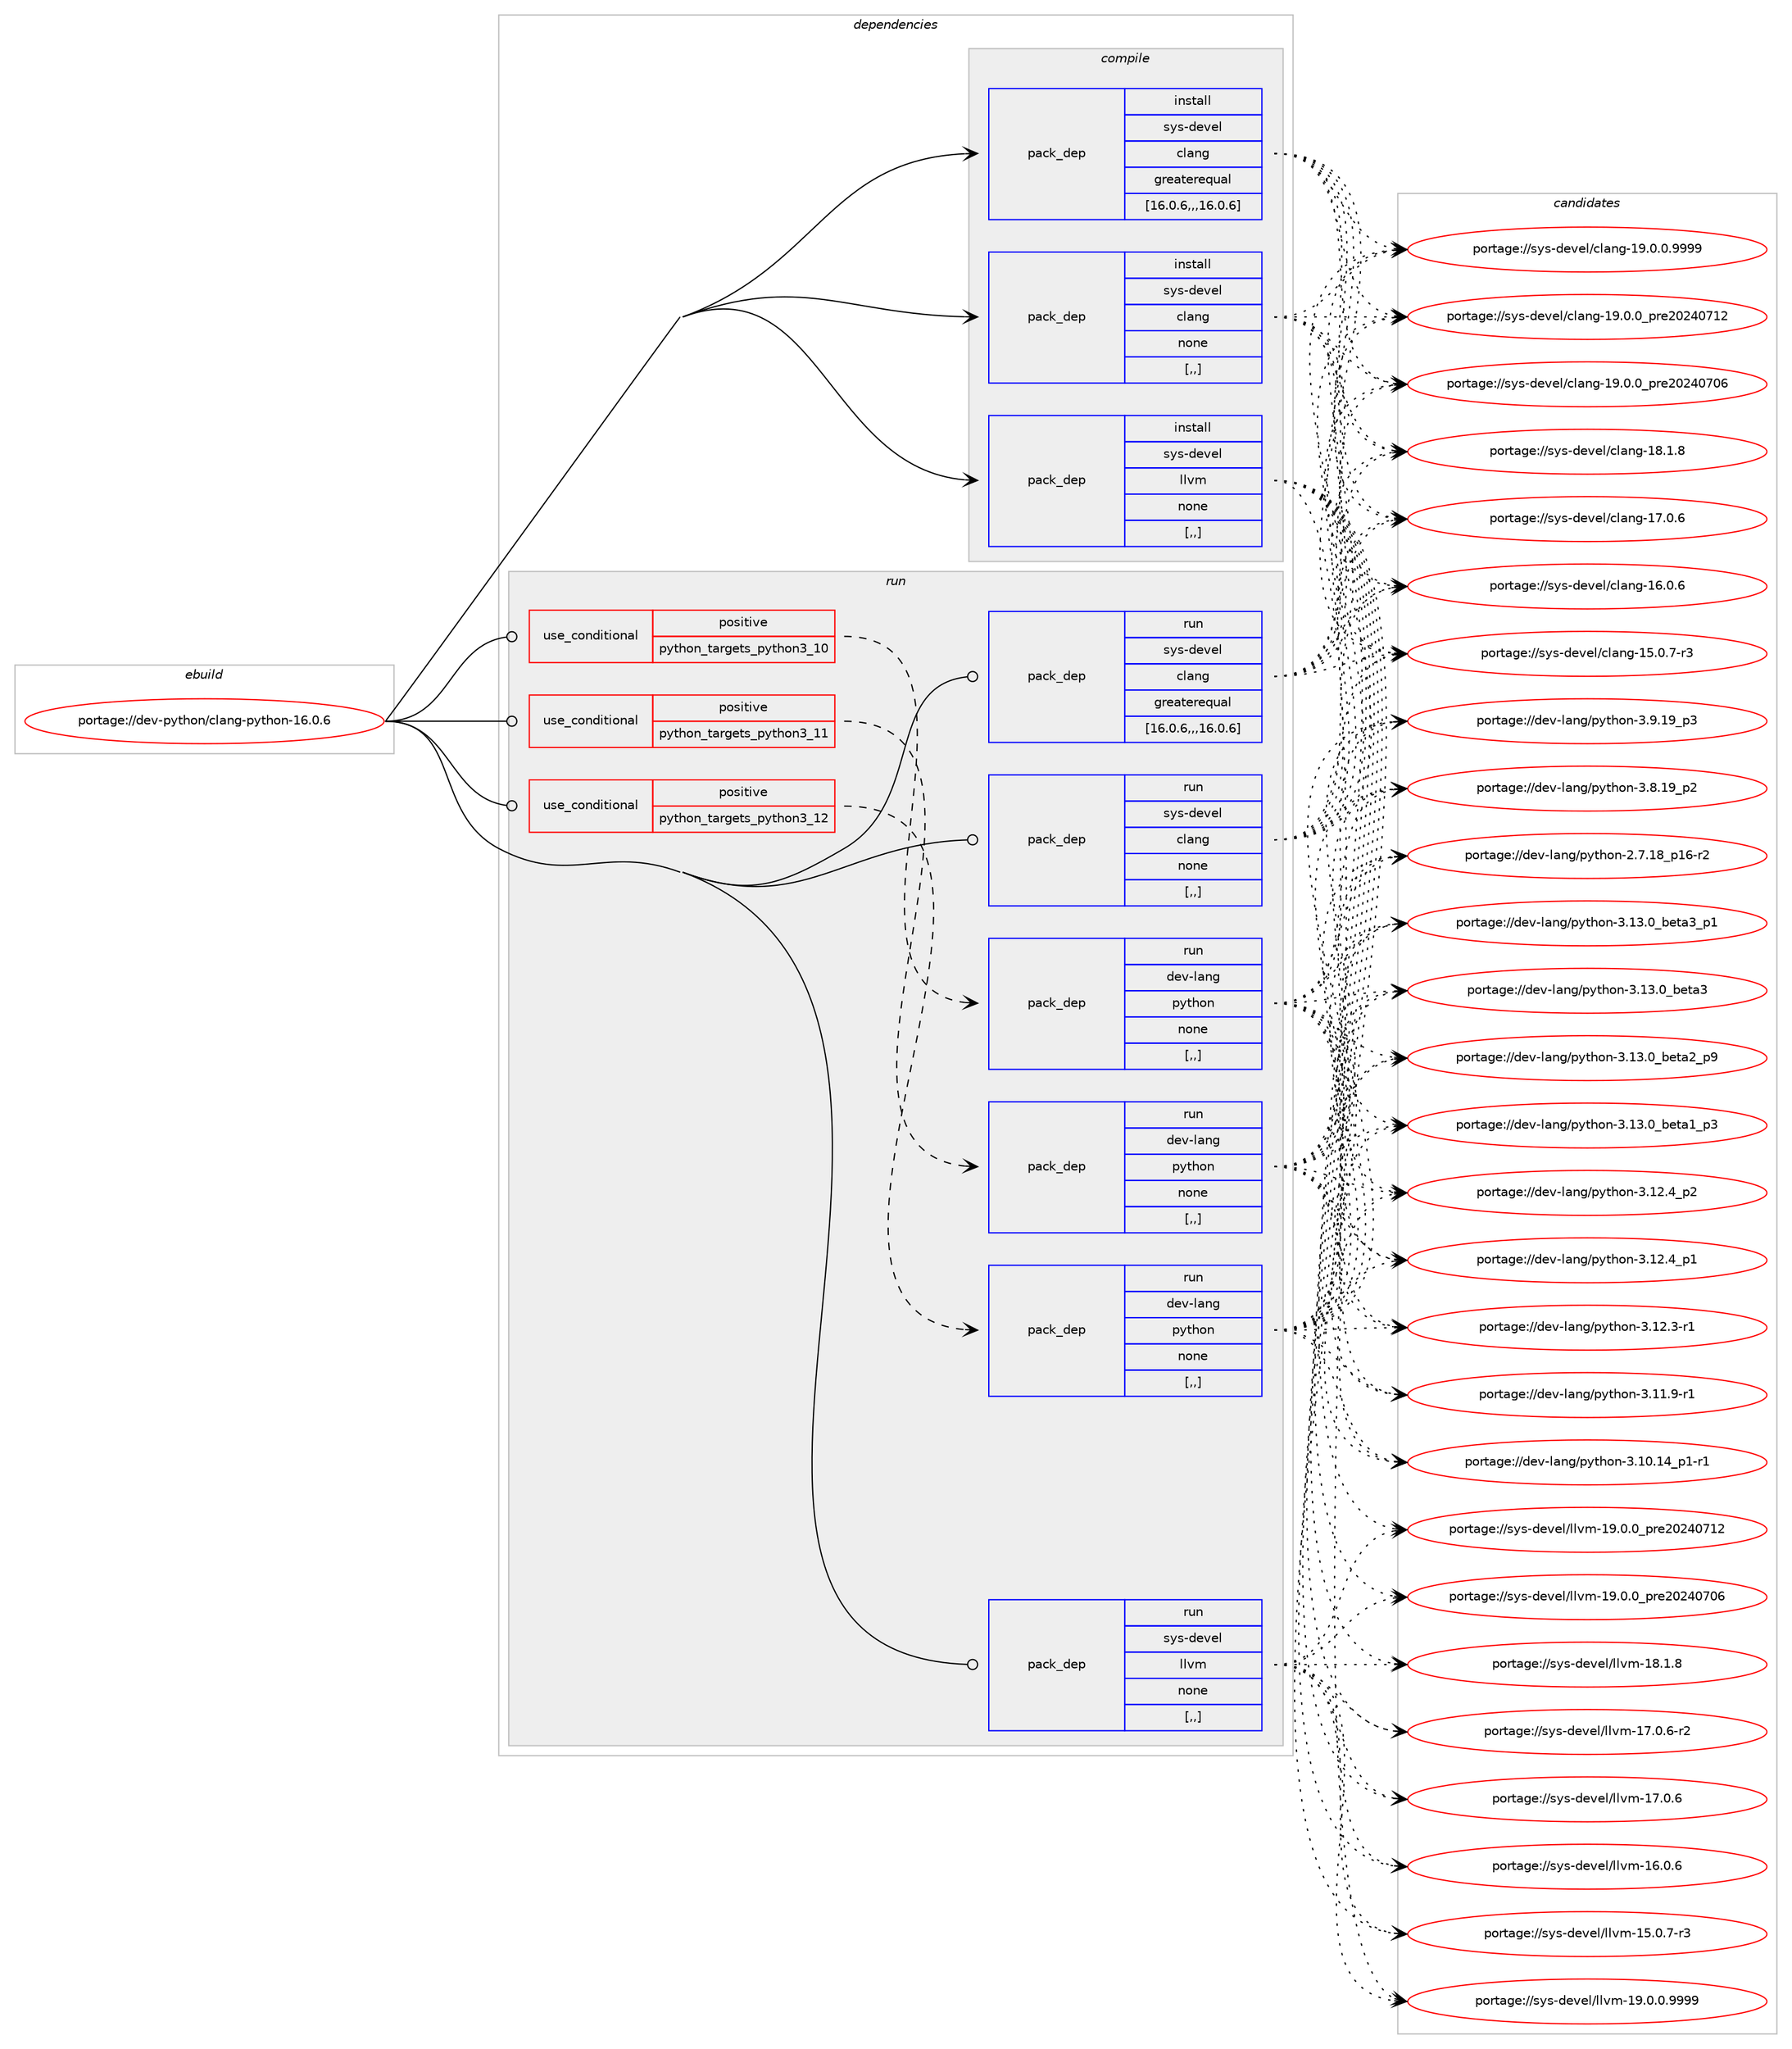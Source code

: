 digraph prolog {

# *************
# Graph options
# *************

newrank=true;
concentrate=true;
compound=true;
graph [rankdir=LR,fontname=Helvetica,fontsize=10,ranksep=1.5];#, ranksep=2.5, nodesep=0.2];
edge  [arrowhead=vee];
node  [fontname=Helvetica,fontsize=10];

# **********
# The ebuild
# **********

subgraph cluster_leftcol {
color=gray;
label=<<i>ebuild</i>>;
id [label="portage://dev-python/clang-python-16.0.6", color=red, width=4, href="../dev-python/clang-python-16.0.6.svg"];
}

# ****************
# The dependencies
# ****************

subgraph cluster_midcol {
color=gray;
label=<<i>dependencies</i>>;
subgraph cluster_compile {
fillcolor="#eeeeee";
style=filled;
label=<<i>compile</i>>;
subgraph pack110520 {
dependency143354 [label=<<TABLE BORDER="0" CELLBORDER="1" CELLSPACING="0" CELLPADDING="4" WIDTH="220"><TR><TD ROWSPAN="6" CELLPADDING="30">pack_dep</TD></TR><TR><TD WIDTH="110">install</TD></TR><TR><TD>sys-devel</TD></TR><TR><TD>clang</TD></TR><TR><TD>greaterequal</TD></TR><TR><TD>[16.0.6,,,16.0.6]</TD></TR></TABLE>>, shape=none, color=blue];
}
id:e -> dependency143354:w [weight=20,style="solid",arrowhead="vee"];
subgraph pack110521 {
dependency143355 [label=<<TABLE BORDER="0" CELLBORDER="1" CELLSPACING="0" CELLPADDING="4" WIDTH="220"><TR><TD ROWSPAN="6" CELLPADDING="30">pack_dep</TD></TR><TR><TD WIDTH="110">install</TD></TR><TR><TD>sys-devel</TD></TR><TR><TD>clang</TD></TR><TR><TD>none</TD></TR><TR><TD>[,,]</TD></TR></TABLE>>, shape=none, color=blue];
}
id:e -> dependency143355:w [weight=20,style="solid",arrowhead="vee"];
subgraph pack110522 {
dependency143356 [label=<<TABLE BORDER="0" CELLBORDER="1" CELLSPACING="0" CELLPADDING="4" WIDTH="220"><TR><TD ROWSPAN="6" CELLPADDING="30">pack_dep</TD></TR><TR><TD WIDTH="110">install</TD></TR><TR><TD>sys-devel</TD></TR><TR><TD>llvm</TD></TR><TR><TD>none</TD></TR><TR><TD>[,,]</TD></TR></TABLE>>, shape=none, color=blue];
}
id:e -> dependency143356:w [weight=20,style="solid",arrowhead="vee"];
}
subgraph cluster_compileandrun {
fillcolor="#eeeeee";
style=filled;
label=<<i>compile and run</i>>;
}
subgraph cluster_run {
fillcolor="#eeeeee";
style=filled;
label=<<i>run</i>>;
subgraph cond31588 {
dependency143357 [label=<<TABLE BORDER="0" CELLBORDER="1" CELLSPACING="0" CELLPADDING="4"><TR><TD ROWSPAN="3" CELLPADDING="10">use_conditional</TD></TR><TR><TD>positive</TD></TR><TR><TD>python_targets_python3_10</TD></TR></TABLE>>, shape=none, color=red];
subgraph pack110523 {
dependency143358 [label=<<TABLE BORDER="0" CELLBORDER="1" CELLSPACING="0" CELLPADDING="4" WIDTH="220"><TR><TD ROWSPAN="6" CELLPADDING="30">pack_dep</TD></TR><TR><TD WIDTH="110">run</TD></TR><TR><TD>dev-lang</TD></TR><TR><TD>python</TD></TR><TR><TD>none</TD></TR><TR><TD>[,,]</TD></TR></TABLE>>, shape=none, color=blue];
}
dependency143357:e -> dependency143358:w [weight=20,style="dashed",arrowhead="vee"];
}
id:e -> dependency143357:w [weight=20,style="solid",arrowhead="odot"];
subgraph cond31589 {
dependency143359 [label=<<TABLE BORDER="0" CELLBORDER="1" CELLSPACING="0" CELLPADDING="4"><TR><TD ROWSPAN="3" CELLPADDING="10">use_conditional</TD></TR><TR><TD>positive</TD></TR><TR><TD>python_targets_python3_11</TD></TR></TABLE>>, shape=none, color=red];
subgraph pack110524 {
dependency143360 [label=<<TABLE BORDER="0" CELLBORDER="1" CELLSPACING="0" CELLPADDING="4" WIDTH="220"><TR><TD ROWSPAN="6" CELLPADDING="30">pack_dep</TD></TR><TR><TD WIDTH="110">run</TD></TR><TR><TD>dev-lang</TD></TR><TR><TD>python</TD></TR><TR><TD>none</TD></TR><TR><TD>[,,]</TD></TR></TABLE>>, shape=none, color=blue];
}
dependency143359:e -> dependency143360:w [weight=20,style="dashed",arrowhead="vee"];
}
id:e -> dependency143359:w [weight=20,style="solid",arrowhead="odot"];
subgraph cond31590 {
dependency143361 [label=<<TABLE BORDER="0" CELLBORDER="1" CELLSPACING="0" CELLPADDING="4"><TR><TD ROWSPAN="3" CELLPADDING="10">use_conditional</TD></TR><TR><TD>positive</TD></TR><TR><TD>python_targets_python3_12</TD></TR></TABLE>>, shape=none, color=red];
subgraph pack110525 {
dependency143362 [label=<<TABLE BORDER="0" CELLBORDER="1" CELLSPACING="0" CELLPADDING="4" WIDTH="220"><TR><TD ROWSPAN="6" CELLPADDING="30">pack_dep</TD></TR><TR><TD WIDTH="110">run</TD></TR><TR><TD>dev-lang</TD></TR><TR><TD>python</TD></TR><TR><TD>none</TD></TR><TR><TD>[,,]</TD></TR></TABLE>>, shape=none, color=blue];
}
dependency143361:e -> dependency143362:w [weight=20,style="dashed",arrowhead="vee"];
}
id:e -> dependency143361:w [weight=20,style="solid",arrowhead="odot"];
subgraph pack110526 {
dependency143363 [label=<<TABLE BORDER="0" CELLBORDER="1" CELLSPACING="0" CELLPADDING="4" WIDTH="220"><TR><TD ROWSPAN="6" CELLPADDING="30">pack_dep</TD></TR><TR><TD WIDTH="110">run</TD></TR><TR><TD>sys-devel</TD></TR><TR><TD>clang</TD></TR><TR><TD>greaterequal</TD></TR><TR><TD>[16.0.6,,,16.0.6]</TD></TR></TABLE>>, shape=none, color=blue];
}
id:e -> dependency143363:w [weight=20,style="solid",arrowhead="odot"];
subgraph pack110527 {
dependency143364 [label=<<TABLE BORDER="0" CELLBORDER="1" CELLSPACING="0" CELLPADDING="4" WIDTH="220"><TR><TD ROWSPAN="6" CELLPADDING="30">pack_dep</TD></TR><TR><TD WIDTH="110">run</TD></TR><TR><TD>sys-devel</TD></TR><TR><TD>clang</TD></TR><TR><TD>none</TD></TR><TR><TD>[,,]</TD></TR></TABLE>>, shape=none, color=blue];
}
id:e -> dependency143364:w [weight=20,style="solid",arrowhead="odot"];
subgraph pack110528 {
dependency143365 [label=<<TABLE BORDER="0" CELLBORDER="1" CELLSPACING="0" CELLPADDING="4" WIDTH="220"><TR><TD ROWSPAN="6" CELLPADDING="30">pack_dep</TD></TR><TR><TD WIDTH="110">run</TD></TR><TR><TD>sys-devel</TD></TR><TR><TD>llvm</TD></TR><TR><TD>none</TD></TR><TR><TD>[,,]</TD></TR></TABLE>>, shape=none, color=blue];
}
id:e -> dependency143365:w [weight=20,style="solid",arrowhead="odot"];
}
}

# **************
# The candidates
# **************

subgraph cluster_choices {
rank=same;
color=gray;
label=<<i>candidates</i>>;

subgraph choice110520 {
color=black;
nodesep=1;
choice11512111545100101118101108479910897110103454957464846484657575757 [label="portage://sys-devel/clang-19.0.0.9999", color=red, width=4,href="../sys-devel/clang-19.0.0.9999.svg"];
choice1151211154510010111810110847991089711010345495746484648951121141015048505248554950 [label="portage://sys-devel/clang-19.0.0_pre20240712", color=red, width=4,href="../sys-devel/clang-19.0.0_pre20240712.svg"];
choice1151211154510010111810110847991089711010345495746484648951121141015048505248554854 [label="portage://sys-devel/clang-19.0.0_pre20240706", color=red, width=4,href="../sys-devel/clang-19.0.0_pre20240706.svg"];
choice1151211154510010111810110847991089711010345495646494656 [label="portage://sys-devel/clang-18.1.8", color=red, width=4,href="../sys-devel/clang-18.1.8.svg"];
choice1151211154510010111810110847991089711010345495546484654 [label="portage://sys-devel/clang-17.0.6", color=red, width=4,href="../sys-devel/clang-17.0.6.svg"];
choice1151211154510010111810110847991089711010345495446484654 [label="portage://sys-devel/clang-16.0.6", color=red, width=4,href="../sys-devel/clang-16.0.6.svg"];
choice11512111545100101118101108479910897110103454953464846554511451 [label="portage://sys-devel/clang-15.0.7-r3", color=red, width=4,href="../sys-devel/clang-15.0.7-r3.svg"];
dependency143354:e -> choice11512111545100101118101108479910897110103454957464846484657575757:w [style=dotted,weight="100"];
dependency143354:e -> choice1151211154510010111810110847991089711010345495746484648951121141015048505248554950:w [style=dotted,weight="100"];
dependency143354:e -> choice1151211154510010111810110847991089711010345495746484648951121141015048505248554854:w [style=dotted,weight="100"];
dependency143354:e -> choice1151211154510010111810110847991089711010345495646494656:w [style=dotted,weight="100"];
dependency143354:e -> choice1151211154510010111810110847991089711010345495546484654:w [style=dotted,weight="100"];
dependency143354:e -> choice1151211154510010111810110847991089711010345495446484654:w [style=dotted,weight="100"];
dependency143354:e -> choice11512111545100101118101108479910897110103454953464846554511451:w [style=dotted,weight="100"];
}
subgraph choice110521 {
color=black;
nodesep=1;
choice11512111545100101118101108479910897110103454957464846484657575757 [label="portage://sys-devel/clang-19.0.0.9999", color=red, width=4,href="../sys-devel/clang-19.0.0.9999.svg"];
choice1151211154510010111810110847991089711010345495746484648951121141015048505248554950 [label="portage://sys-devel/clang-19.0.0_pre20240712", color=red, width=4,href="../sys-devel/clang-19.0.0_pre20240712.svg"];
choice1151211154510010111810110847991089711010345495746484648951121141015048505248554854 [label="portage://sys-devel/clang-19.0.0_pre20240706", color=red, width=4,href="../sys-devel/clang-19.0.0_pre20240706.svg"];
choice1151211154510010111810110847991089711010345495646494656 [label="portage://sys-devel/clang-18.1.8", color=red, width=4,href="../sys-devel/clang-18.1.8.svg"];
choice1151211154510010111810110847991089711010345495546484654 [label="portage://sys-devel/clang-17.0.6", color=red, width=4,href="../sys-devel/clang-17.0.6.svg"];
choice1151211154510010111810110847991089711010345495446484654 [label="portage://sys-devel/clang-16.0.6", color=red, width=4,href="../sys-devel/clang-16.0.6.svg"];
choice11512111545100101118101108479910897110103454953464846554511451 [label="portage://sys-devel/clang-15.0.7-r3", color=red, width=4,href="../sys-devel/clang-15.0.7-r3.svg"];
dependency143355:e -> choice11512111545100101118101108479910897110103454957464846484657575757:w [style=dotted,weight="100"];
dependency143355:e -> choice1151211154510010111810110847991089711010345495746484648951121141015048505248554950:w [style=dotted,weight="100"];
dependency143355:e -> choice1151211154510010111810110847991089711010345495746484648951121141015048505248554854:w [style=dotted,weight="100"];
dependency143355:e -> choice1151211154510010111810110847991089711010345495646494656:w [style=dotted,weight="100"];
dependency143355:e -> choice1151211154510010111810110847991089711010345495546484654:w [style=dotted,weight="100"];
dependency143355:e -> choice1151211154510010111810110847991089711010345495446484654:w [style=dotted,weight="100"];
dependency143355:e -> choice11512111545100101118101108479910897110103454953464846554511451:w [style=dotted,weight="100"];
}
subgraph choice110522 {
color=black;
nodesep=1;
choice1151211154510010111810110847108108118109454957464846484657575757 [label="portage://sys-devel/llvm-19.0.0.9999", color=red, width=4,href="../sys-devel/llvm-19.0.0.9999.svg"];
choice115121115451001011181011084710810811810945495746484648951121141015048505248554950 [label="portage://sys-devel/llvm-19.0.0_pre20240712", color=red, width=4,href="../sys-devel/llvm-19.0.0_pre20240712.svg"];
choice115121115451001011181011084710810811810945495746484648951121141015048505248554854 [label="portage://sys-devel/llvm-19.0.0_pre20240706", color=red, width=4,href="../sys-devel/llvm-19.0.0_pre20240706.svg"];
choice115121115451001011181011084710810811810945495646494656 [label="portage://sys-devel/llvm-18.1.8", color=red, width=4,href="../sys-devel/llvm-18.1.8.svg"];
choice1151211154510010111810110847108108118109454955464846544511450 [label="portage://sys-devel/llvm-17.0.6-r2", color=red, width=4,href="../sys-devel/llvm-17.0.6-r2.svg"];
choice115121115451001011181011084710810811810945495546484654 [label="portage://sys-devel/llvm-17.0.6", color=red, width=4,href="../sys-devel/llvm-17.0.6.svg"];
choice115121115451001011181011084710810811810945495446484654 [label="portage://sys-devel/llvm-16.0.6", color=red, width=4,href="../sys-devel/llvm-16.0.6.svg"];
choice1151211154510010111810110847108108118109454953464846554511451 [label="portage://sys-devel/llvm-15.0.7-r3", color=red, width=4,href="../sys-devel/llvm-15.0.7-r3.svg"];
dependency143356:e -> choice1151211154510010111810110847108108118109454957464846484657575757:w [style=dotted,weight="100"];
dependency143356:e -> choice115121115451001011181011084710810811810945495746484648951121141015048505248554950:w [style=dotted,weight="100"];
dependency143356:e -> choice115121115451001011181011084710810811810945495746484648951121141015048505248554854:w [style=dotted,weight="100"];
dependency143356:e -> choice115121115451001011181011084710810811810945495646494656:w [style=dotted,weight="100"];
dependency143356:e -> choice1151211154510010111810110847108108118109454955464846544511450:w [style=dotted,weight="100"];
dependency143356:e -> choice115121115451001011181011084710810811810945495546484654:w [style=dotted,weight="100"];
dependency143356:e -> choice115121115451001011181011084710810811810945495446484654:w [style=dotted,weight="100"];
dependency143356:e -> choice1151211154510010111810110847108108118109454953464846554511451:w [style=dotted,weight="100"];
}
subgraph choice110523 {
color=black;
nodesep=1;
choice10010111845108971101034711212111610411111045514649514648959810111697519511249 [label="portage://dev-lang/python-3.13.0_beta3_p1", color=red, width=4,href="../dev-lang/python-3.13.0_beta3_p1.svg"];
choice1001011184510897110103471121211161041111104551464951464895981011169751 [label="portage://dev-lang/python-3.13.0_beta3", color=red, width=4,href="../dev-lang/python-3.13.0_beta3.svg"];
choice10010111845108971101034711212111610411111045514649514648959810111697509511257 [label="portage://dev-lang/python-3.13.0_beta2_p9", color=red, width=4,href="../dev-lang/python-3.13.0_beta2_p9.svg"];
choice10010111845108971101034711212111610411111045514649514648959810111697499511251 [label="portage://dev-lang/python-3.13.0_beta1_p3", color=red, width=4,href="../dev-lang/python-3.13.0_beta1_p3.svg"];
choice100101118451089711010347112121116104111110455146495046529511250 [label="portage://dev-lang/python-3.12.4_p2", color=red, width=4,href="../dev-lang/python-3.12.4_p2.svg"];
choice100101118451089711010347112121116104111110455146495046529511249 [label="portage://dev-lang/python-3.12.4_p1", color=red, width=4,href="../dev-lang/python-3.12.4_p1.svg"];
choice100101118451089711010347112121116104111110455146495046514511449 [label="portage://dev-lang/python-3.12.3-r1", color=red, width=4,href="../dev-lang/python-3.12.3-r1.svg"];
choice100101118451089711010347112121116104111110455146494946574511449 [label="portage://dev-lang/python-3.11.9-r1", color=red, width=4,href="../dev-lang/python-3.11.9-r1.svg"];
choice100101118451089711010347112121116104111110455146494846495295112494511449 [label="portage://dev-lang/python-3.10.14_p1-r1", color=red, width=4,href="../dev-lang/python-3.10.14_p1-r1.svg"];
choice100101118451089711010347112121116104111110455146574649579511251 [label="portage://dev-lang/python-3.9.19_p3", color=red, width=4,href="../dev-lang/python-3.9.19_p3.svg"];
choice100101118451089711010347112121116104111110455146564649579511250 [label="portage://dev-lang/python-3.8.19_p2", color=red, width=4,href="../dev-lang/python-3.8.19_p2.svg"];
choice100101118451089711010347112121116104111110455046554649569511249544511450 [label="portage://dev-lang/python-2.7.18_p16-r2", color=red, width=4,href="../dev-lang/python-2.7.18_p16-r2.svg"];
dependency143358:e -> choice10010111845108971101034711212111610411111045514649514648959810111697519511249:w [style=dotted,weight="100"];
dependency143358:e -> choice1001011184510897110103471121211161041111104551464951464895981011169751:w [style=dotted,weight="100"];
dependency143358:e -> choice10010111845108971101034711212111610411111045514649514648959810111697509511257:w [style=dotted,weight="100"];
dependency143358:e -> choice10010111845108971101034711212111610411111045514649514648959810111697499511251:w [style=dotted,weight="100"];
dependency143358:e -> choice100101118451089711010347112121116104111110455146495046529511250:w [style=dotted,weight="100"];
dependency143358:e -> choice100101118451089711010347112121116104111110455146495046529511249:w [style=dotted,weight="100"];
dependency143358:e -> choice100101118451089711010347112121116104111110455146495046514511449:w [style=dotted,weight="100"];
dependency143358:e -> choice100101118451089711010347112121116104111110455146494946574511449:w [style=dotted,weight="100"];
dependency143358:e -> choice100101118451089711010347112121116104111110455146494846495295112494511449:w [style=dotted,weight="100"];
dependency143358:e -> choice100101118451089711010347112121116104111110455146574649579511251:w [style=dotted,weight="100"];
dependency143358:e -> choice100101118451089711010347112121116104111110455146564649579511250:w [style=dotted,weight="100"];
dependency143358:e -> choice100101118451089711010347112121116104111110455046554649569511249544511450:w [style=dotted,weight="100"];
}
subgraph choice110524 {
color=black;
nodesep=1;
choice10010111845108971101034711212111610411111045514649514648959810111697519511249 [label="portage://dev-lang/python-3.13.0_beta3_p1", color=red, width=4,href="../dev-lang/python-3.13.0_beta3_p1.svg"];
choice1001011184510897110103471121211161041111104551464951464895981011169751 [label="portage://dev-lang/python-3.13.0_beta3", color=red, width=4,href="../dev-lang/python-3.13.0_beta3.svg"];
choice10010111845108971101034711212111610411111045514649514648959810111697509511257 [label="portage://dev-lang/python-3.13.0_beta2_p9", color=red, width=4,href="../dev-lang/python-3.13.0_beta2_p9.svg"];
choice10010111845108971101034711212111610411111045514649514648959810111697499511251 [label="portage://dev-lang/python-3.13.0_beta1_p3", color=red, width=4,href="../dev-lang/python-3.13.0_beta1_p3.svg"];
choice100101118451089711010347112121116104111110455146495046529511250 [label="portage://dev-lang/python-3.12.4_p2", color=red, width=4,href="../dev-lang/python-3.12.4_p2.svg"];
choice100101118451089711010347112121116104111110455146495046529511249 [label="portage://dev-lang/python-3.12.4_p1", color=red, width=4,href="../dev-lang/python-3.12.4_p1.svg"];
choice100101118451089711010347112121116104111110455146495046514511449 [label="portage://dev-lang/python-3.12.3-r1", color=red, width=4,href="../dev-lang/python-3.12.3-r1.svg"];
choice100101118451089711010347112121116104111110455146494946574511449 [label="portage://dev-lang/python-3.11.9-r1", color=red, width=4,href="../dev-lang/python-3.11.9-r1.svg"];
choice100101118451089711010347112121116104111110455146494846495295112494511449 [label="portage://dev-lang/python-3.10.14_p1-r1", color=red, width=4,href="../dev-lang/python-3.10.14_p1-r1.svg"];
choice100101118451089711010347112121116104111110455146574649579511251 [label="portage://dev-lang/python-3.9.19_p3", color=red, width=4,href="../dev-lang/python-3.9.19_p3.svg"];
choice100101118451089711010347112121116104111110455146564649579511250 [label="portage://dev-lang/python-3.8.19_p2", color=red, width=4,href="../dev-lang/python-3.8.19_p2.svg"];
choice100101118451089711010347112121116104111110455046554649569511249544511450 [label="portage://dev-lang/python-2.7.18_p16-r2", color=red, width=4,href="../dev-lang/python-2.7.18_p16-r2.svg"];
dependency143360:e -> choice10010111845108971101034711212111610411111045514649514648959810111697519511249:w [style=dotted,weight="100"];
dependency143360:e -> choice1001011184510897110103471121211161041111104551464951464895981011169751:w [style=dotted,weight="100"];
dependency143360:e -> choice10010111845108971101034711212111610411111045514649514648959810111697509511257:w [style=dotted,weight="100"];
dependency143360:e -> choice10010111845108971101034711212111610411111045514649514648959810111697499511251:w [style=dotted,weight="100"];
dependency143360:e -> choice100101118451089711010347112121116104111110455146495046529511250:w [style=dotted,weight="100"];
dependency143360:e -> choice100101118451089711010347112121116104111110455146495046529511249:w [style=dotted,weight="100"];
dependency143360:e -> choice100101118451089711010347112121116104111110455146495046514511449:w [style=dotted,weight="100"];
dependency143360:e -> choice100101118451089711010347112121116104111110455146494946574511449:w [style=dotted,weight="100"];
dependency143360:e -> choice100101118451089711010347112121116104111110455146494846495295112494511449:w [style=dotted,weight="100"];
dependency143360:e -> choice100101118451089711010347112121116104111110455146574649579511251:w [style=dotted,weight="100"];
dependency143360:e -> choice100101118451089711010347112121116104111110455146564649579511250:w [style=dotted,weight="100"];
dependency143360:e -> choice100101118451089711010347112121116104111110455046554649569511249544511450:w [style=dotted,weight="100"];
}
subgraph choice110525 {
color=black;
nodesep=1;
choice10010111845108971101034711212111610411111045514649514648959810111697519511249 [label="portage://dev-lang/python-3.13.0_beta3_p1", color=red, width=4,href="../dev-lang/python-3.13.0_beta3_p1.svg"];
choice1001011184510897110103471121211161041111104551464951464895981011169751 [label="portage://dev-lang/python-3.13.0_beta3", color=red, width=4,href="../dev-lang/python-3.13.0_beta3.svg"];
choice10010111845108971101034711212111610411111045514649514648959810111697509511257 [label="portage://dev-lang/python-3.13.0_beta2_p9", color=red, width=4,href="../dev-lang/python-3.13.0_beta2_p9.svg"];
choice10010111845108971101034711212111610411111045514649514648959810111697499511251 [label="portage://dev-lang/python-3.13.0_beta1_p3", color=red, width=4,href="../dev-lang/python-3.13.0_beta1_p3.svg"];
choice100101118451089711010347112121116104111110455146495046529511250 [label="portage://dev-lang/python-3.12.4_p2", color=red, width=4,href="../dev-lang/python-3.12.4_p2.svg"];
choice100101118451089711010347112121116104111110455146495046529511249 [label="portage://dev-lang/python-3.12.4_p1", color=red, width=4,href="../dev-lang/python-3.12.4_p1.svg"];
choice100101118451089711010347112121116104111110455146495046514511449 [label="portage://dev-lang/python-3.12.3-r1", color=red, width=4,href="../dev-lang/python-3.12.3-r1.svg"];
choice100101118451089711010347112121116104111110455146494946574511449 [label="portage://dev-lang/python-3.11.9-r1", color=red, width=4,href="../dev-lang/python-3.11.9-r1.svg"];
choice100101118451089711010347112121116104111110455146494846495295112494511449 [label="portage://dev-lang/python-3.10.14_p1-r1", color=red, width=4,href="../dev-lang/python-3.10.14_p1-r1.svg"];
choice100101118451089711010347112121116104111110455146574649579511251 [label="portage://dev-lang/python-3.9.19_p3", color=red, width=4,href="../dev-lang/python-3.9.19_p3.svg"];
choice100101118451089711010347112121116104111110455146564649579511250 [label="portage://dev-lang/python-3.8.19_p2", color=red, width=4,href="../dev-lang/python-3.8.19_p2.svg"];
choice100101118451089711010347112121116104111110455046554649569511249544511450 [label="portage://dev-lang/python-2.7.18_p16-r2", color=red, width=4,href="../dev-lang/python-2.7.18_p16-r2.svg"];
dependency143362:e -> choice10010111845108971101034711212111610411111045514649514648959810111697519511249:w [style=dotted,weight="100"];
dependency143362:e -> choice1001011184510897110103471121211161041111104551464951464895981011169751:w [style=dotted,weight="100"];
dependency143362:e -> choice10010111845108971101034711212111610411111045514649514648959810111697509511257:w [style=dotted,weight="100"];
dependency143362:e -> choice10010111845108971101034711212111610411111045514649514648959810111697499511251:w [style=dotted,weight="100"];
dependency143362:e -> choice100101118451089711010347112121116104111110455146495046529511250:w [style=dotted,weight="100"];
dependency143362:e -> choice100101118451089711010347112121116104111110455146495046529511249:w [style=dotted,weight="100"];
dependency143362:e -> choice100101118451089711010347112121116104111110455146495046514511449:w [style=dotted,weight="100"];
dependency143362:e -> choice100101118451089711010347112121116104111110455146494946574511449:w [style=dotted,weight="100"];
dependency143362:e -> choice100101118451089711010347112121116104111110455146494846495295112494511449:w [style=dotted,weight="100"];
dependency143362:e -> choice100101118451089711010347112121116104111110455146574649579511251:w [style=dotted,weight="100"];
dependency143362:e -> choice100101118451089711010347112121116104111110455146564649579511250:w [style=dotted,weight="100"];
dependency143362:e -> choice100101118451089711010347112121116104111110455046554649569511249544511450:w [style=dotted,weight="100"];
}
subgraph choice110526 {
color=black;
nodesep=1;
choice11512111545100101118101108479910897110103454957464846484657575757 [label="portage://sys-devel/clang-19.0.0.9999", color=red, width=4,href="../sys-devel/clang-19.0.0.9999.svg"];
choice1151211154510010111810110847991089711010345495746484648951121141015048505248554950 [label="portage://sys-devel/clang-19.0.0_pre20240712", color=red, width=4,href="../sys-devel/clang-19.0.0_pre20240712.svg"];
choice1151211154510010111810110847991089711010345495746484648951121141015048505248554854 [label="portage://sys-devel/clang-19.0.0_pre20240706", color=red, width=4,href="../sys-devel/clang-19.0.0_pre20240706.svg"];
choice1151211154510010111810110847991089711010345495646494656 [label="portage://sys-devel/clang-18.1.8", color=red, width=4,href="../sys-devel/clang-18.1.8.svg"];
choice1151211154510010111810110847991089711010345495546484654 [label="portage://sys-devel/clang-17.0.6", color=red, width=4,href="../sys-devel/clang-17.0.6.svg"];
choice1151211154510010111810110847991089711010345495446484654 [label="portage://sys-devel/clang-16.0.6", color=red, width=4,href="../sys-devel/clang-16.0.6.svg"];
choice11512111545100101118101108479910897110103454953464846554511451 [label="portage://sys-devel/clang-15.0.7-r3", color=red, width=4,href="../sys-devel/clang-15.0.7-r3.svg"];
dependency143363:e -> choice11512111545100101118101108479910897110103454957464846484657575757:w [style=dotted,weight="100"];
dependency143363:e -> choice1151211154510010111810110847991089711010345495746484648951121141015048505248554950:w [style=dotted,weight="100"];
dependency143363:e -> choice1151211154510010111810110847991089711010345495746484648951121141015048505248554854:w [style=dotted,weight="100"];
dependency143363:e -> choice1151211154510010111810110847991089711010345495646494656:w [style=dotted,weight="100"];
dependency143363:e -> choice1151211154510010111810110847991089711010345495546484654:w [style=dotted,weight="100"];
dependency143363:e -> choice1151211154510010111810110847991089711010345495446484654:w [style=dotted,weight="100"];
dependency143363:e -> choice11512111545100101118101108479910897110103454953464846554511451:w [style=dotted,weight="100"];
}
subgraph choice110527 {
color=black;
nodesep=1;
choice11512111545100101118101108479910897110103454957464846484657575757 [label="portage://sys-devel/clang-19.0.0.9999", color=red, width=4,href="../sys-devel/clang-19.0.0.9999.svg"];
choice1151211154510010111810110847991089711010345495746484648951121141015048505248554950 [label="portage://sys-devel/clang-19.0.0_pre20240712", color=red, width=4,href="../sys-devel/clang-19.0.0_pre20240712.svg"];
choice1151211154510010111810110847991089711010345495746484648951121141015048505248554854 [label="portage://sys-devel/clang-19.0.0_pre20240706", color=red, width=4,href="../sys-devel/clang-19.0.0_pre20240706.svg"];
choice1151211154510010111810110847991089711010345495646494656 [label="portage://sys-devel/clang-18.1.8", color=red, width=4,href="../sys-devel/clang-18.1.8.svg"];
choice1151211154510010111810110847991089711010345495546484654 [label="portage://sys-devel/clang-17.0.6", color=red, width=4,href="../sys-devel/clang-17.0.6.svg"];
choice1151211154510010111810110847991089711010345495446484654 [label="portage://sys-devel/clang-16.0.6", color=red, width=4,href="../sys-devel/clang-16.0.6.svg"];
choice11512111545100101118101108479910897110103454953464846554511451 [label="portage://sys-devel/clang-15.0.7-r3", color=red, width=4,href="../sys-devel/clang-15.0.7-r3.svg"];
dependency143364:e -> choice11512111545100101118101108479910897110103454957464846484657575757:w [style=dotted,weight="100"];
dependency143364:e -> choice1151211154510010111810110847991089711010345495746484648951121141015048505248554950:w [style=dotted,weight="100"];
dependency143364:e -> choice1151211154510010111810110847991089711010345495746484648951121141015048505248554854:w [style=dotted,weight="100"];
dependency143364:e -> choice1151211154510010111810110847991089711010345495646494656:w [style=dotted,weight="100"];
dependency143364:e -> choice1151211154510010111810110847991089711010345495546484654:w [style=dotted,weight="100"];
dependency143364:e -> choice1151211154510010111810110847991089711010345495446484654:w [style=dotted,weight="100"];
dependency143364:e -> choice11512111545100101118101108479910897110103454953464846554511451:w [style=dotted,weight="100"];
}
subgraph choice110528 {
color=black;
nodesep=1;
choice1151211154510010111810110847108108118109454957464846484657575757 [label="portage://sys-devel/llvm-19.0.0.9999", color=red, width=4,href="../sys-devel/llvm-19.0.0.9999.svg"];
choice115121115451001011181011084710810811810945495746484648951121141015048505248554950 [label="portage://sys-devel/llvm-19.0.0_pre20240712", color=red, width=4,href="../sys-devel/llvm-19.0.0_pre20240712.svg"];
choice115121115451001011181011084710810811810945495746484648951121141015048505248554854 [label="portage://sys-devel/llvm-19.0.0_pre20240706", color=red, width=4,href="../sys-devel/llvm-19.0.0_pre20240706.svg"];
choice115121115451001011181011084710810811810945495646494656 [label="portage://sys-devel/llvm-18.1.8", color=red, width=4,href="../sys-devel/llvm-18.1.8.svg"];
choice1151211154510010111810110847108108118109454955464846544511450 [label="portage://sys-devel/llvm-17.0.6-r2", color=red, width=4,href="../sys-devel/llvm-17.0.6-r2.svg"];
choice115121115451001011181011084710810811810945495546484654 [label="portage://sys-devel/llvm-17.0.6", color=red, width=4,href="../sys-devel/llvm-17.0.6.svg"];
choice115121115451001011181011084710810811810945495446484654 [label="portage://sys-devel/llvm-16.0.6", color=red, width=4,href="../sys-devel/llvm-16.0.6.svg"];
choice1151211154510010111810110847108108118109454953464846554511451 [label="portage://sys-devel/llvm-15.0.7-r3", color=red, width=4,href="../sys-devel/llvm-15.0.7-r3.svg"];
dependency143365:e -> choice1151211154510010111810110847108108118109454957464846484657575757:w [style=dotted,weight="100"];
dependency143365:e -> choice115121115451001011181011084710810811810945495746484648951121141015048505248554950:w [style=dotted,weight="100"];
dependency143365:e -> choice115121115451001011181011084710810811810945495746484648951121141015048505248554854:w [style=dotted,weight="100"];
dependency143365:e -> choice115121115451001011181011084710810811810945495646494656:w [style=dotted,weight="100"];
dependency143365:e -> choice1151211154510010111810110847108108118109454955464846544511450:w [style=dotted,weight="100"];
dependency143365:e -> choice115121115451001011181011084710810811810945495546484654:w [style=dotted,weight="100"];
dependency143365:e -> choice115121115451001011181011084710810811810945495446484654:w [style=dotted,weight="100"];
dependency143365:e -> choice1151211154510010111810110847108108118109454953464846554511451:w [style=dotted,weight="100"];
}
}

}
